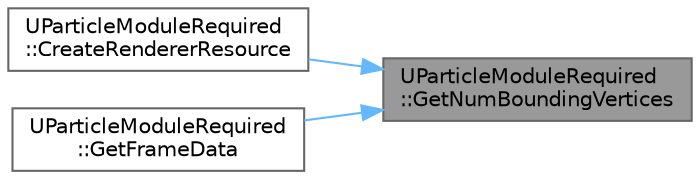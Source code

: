 digraph "UParticleModuleRequired::GetNumBoundingVertices"
{
 // INTERACTIVE_SVG=YES
 // LATEX_PDF_SIZE
  bgcolor="transparent";
  edge [fontname=Helvetica,fontsize=10,labelfontname=Helvetica,labelfontsize=10];
  node [fontname=Helvetica,fontsize=10,shape=box,height=0.2,width=0.4];
  rankdir="RL";
  Node1 [id="Node000001",label="UParticleModuleRequired\l::GetNumBoundingVertices",height=0.2,width=0.4,color="gray40", fillcolor="grey60", style="filled", fontcolor="black",tooltip=" "];
  Node1 -> Node2 [id="edge1_Node000001_Node000002",dir="back",color="steelblue1",style="solid",tooltip=" "];
  Node2 [id="Node000002",label="UParticleModuleRequired\l::CreateRendererResource",height=0.2,width=0.4,color="grey40", fillcolor="white", style="filled",URL="$da/de5/classUParticleModuleRequired.html#a948d1f9770d0aad63e82dd2df2bba2bb",tooltip=" "];
  Node1 -> Node3 [id="edge2_Node000001_Node000003",dir="back",color="steelblue1",style="solid",tooltip=" "];
  Node3 [id="Node000003",label="UParticleModuleRequired\l::GetFrameData",height=0.2,width=0.4,color="grey40", fillcolor="white", style="filled",URL="$da/de5/classUParticleModuleRequired.html#a439db90a380aba959dada25d44a62ed0",tooltip=" "];
}
